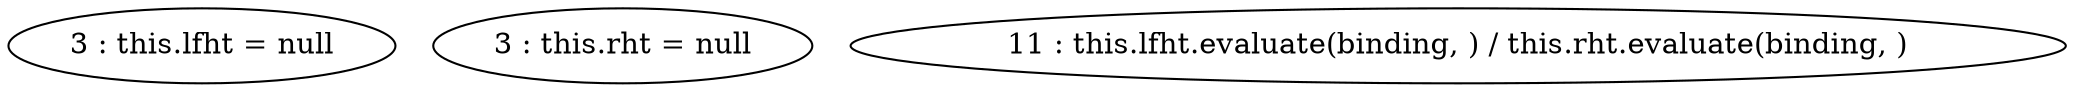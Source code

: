 digraph G {
"3 : this.lfht = null"
"3 : this.rht = null"
"11 : this.lfht.evaluate(binding, ) / this.rht.evaluate(binding, )"
}